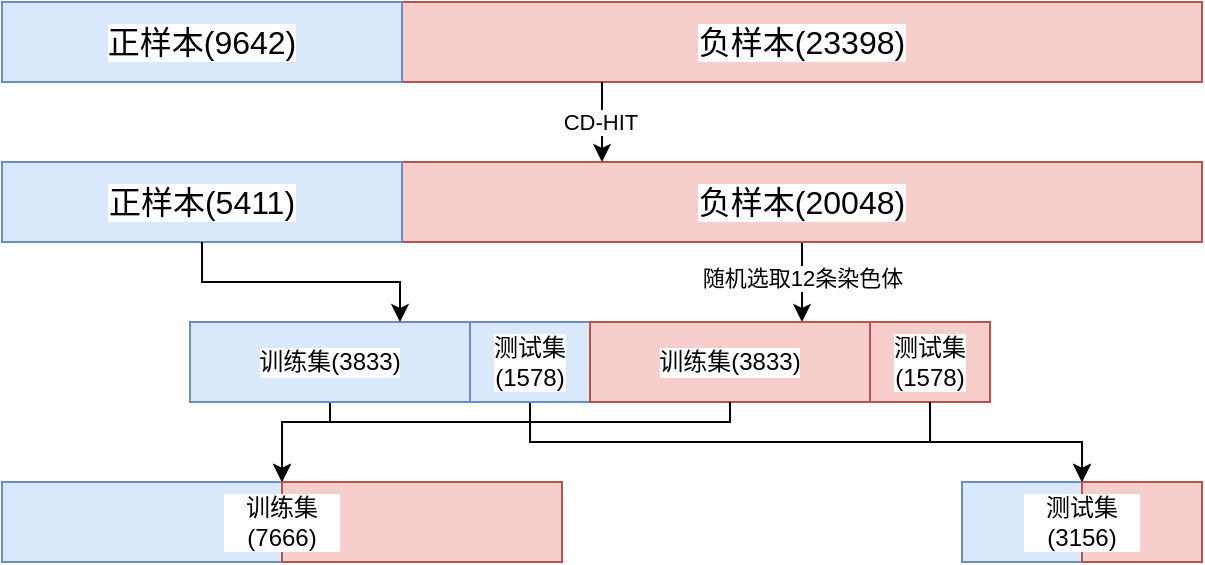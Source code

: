 <mxfile version="24.2.5" type="github">
  <diagram name="第 1 页" id="2eIaS--dD9Sg1QKY_Eh7">
    <mxGraphModel dx="1195" dy="622" grid="1" gridSize="10" guides="1" tooltips="1" connect="1" arrows="1" fold="1" page="1" pageScale="1" pageWidth="827" pageHeight="1169" math="0" shadow="0">
      <root>
        <mxCell id="0" />
        <mxCell id="1" parent="0" />
        <mxCell id="KfB-ui429Jj-DYy8oH_9-25" value="" style="group;labelBackgroundColor=default;" vertex="1" connectable="0" parent="1">
          <mxGeometry x="120" y="200" width="600" height="160" as="geometry" />
        </mxCell>
        <mxCell id="KfB-ui429Jj-DYy8oH_9-15" value="" style="group;labelBackgroundColor=default;" vertex="1" connectable="0" parent="KfB-ui429Jj-DYy8oH_9-25">
          <mxGeometry width="600" height="40" as="geometry" />
        </mxCell>
        <mxCell id="KfB-ui429Jj-DYy8oH_9-2" value="&lt;span style=&quot;font-size: 16px;&quot;&gt;负样本&lt;/span&gt;&lt;span style=&quot;&quot;&gt;(23398)&lt;/span&gt;" style="rounded=0;whiteSpace=wrap;html=1;fillColor=#f8cecc;container=0;strokeColor=#b85450;fontSize=16;labelBackgroundColor=default;" vertex="1" parent="KfB-ui429Jj-DYy8oH_9-15">
          <mxGeometry x="200" width="400" height="40" as="geometry" />
        </mxCell>
        <mxCell id="KfB-ui429Jj-DYy8oH_9-1" value="&lt;span style=&quot;font-size: 16px;&quot;&gt;正样本&lt;/span&gt;&lt;span style=&quot;&quot;&gt;(9642)&lt;/span&gt;" style="rounded=0;whiteSpace=wrap;html=1;fillColor=#dae8fc;container=0;strokeColor=#6c8ebf;fontSize=16;labelBackgroundColor=default;" vertex="1" parent="KfB-ui429Jj-DYy8oH_9-15">
          <mxGeometry width="200" height="40" as="geometry" />
        </mxCell>
        <mxCell id="KfB-ui429Jj-DYy8oH_9-16" value="" style="group;labelBackgroundColor=default;" vertex="1" connectable="0" parent="KfB-ui429Jj-DYy8oH_9-25">
          <mxGeometry y="80" width="600" height="80" as="geometry" />
        </mxCell>
        <mxCell id="KfB-ui429Jj-DYy8oH_9-10" value="" style="group;fillColor=#dae8fc;strokeColor=#6c8ebf;container=0;labelBackgroundColor=default;" vertex="1" connectable="0" parent="KfB-ui429Jj-DYy8oH_9-16">
          <mxGeometry x="40" width="560" height="40" as="geometry" />
        </mxCell>
        <mxCell id="KfB-ui429Jj-DYy8oH_9-27" style="edgeStyle=orthogonalEdgeStyle;rounded=0;orthogonalLoop=1;jettySize=auto;html=1;labelBackgroundColor=default;" edge="1" parent="KfB-ui429Jj-DYy8oH_9-16" source="KfB-ui429Jj-DYy8oH_9-11">
          <mxGeometry relative="1" as="geometry">
            <mxPoint x="400" y="80" as="targetPoint" />
          </mxGeometry>
        </mxCell>
        <mxCell id="KfB-ui429Jj-DYy8oH_9-28" value="随机选取12条染色体" style="edgeLabel;html=1;align=center;verticalAlign=middle;resizable=0;points=[];labelBackgroundColor=default;" vertex="1" connectable="0" parent="KfB-ui429Jj-DYy8oH_9-27">
          <mxGeometry x="-0.101" y="-1" relative="1" as="geometry">
            <mxPoint x="1" as="offset" />
          </mxGeometry>
        </mxCell>
        <mxCell id="KfB-ui429Jj-DYy8oH_9-11" value="&lt;span style=&quot;font-size: 16px;&quot;&gt;负样本&lt;/span&gt;&lt;span style=&quot;&quot;&gt;(20048)&lt;/span&gt;" style="rounded=0;whiteSpace=wrap;html=1;fillColor=#f8cecc;container=0;strokeColor=#b85450;fontSize=16;labelBackgroundColor=default;" vertex="1" parent="KfB-ui429Jj-DYy8oH_9-16">
          <mxGeometry x="200" width="400" height="40" as="geometry" />
        </mxCell>
        <mxCell id="KfB-ui429Jj-DYy8oH_9-12" value="&lt;span style=&quot;font-size: 16px;&quot;&gt;正样本&lt;/span&gt;&lt;span style=&quot;&quot;&gt;(5411)&lt;/span&gt;" style="rounded=0;whiteSpace=wrap;html=1;fillColor=#dae8fc;container=0;strokeColor=#6c8ebf;fontSize=16;labelBackgroundColor=default;" vertex="1" parent="KfB-ui429Jj-DYy8oH_9-16">
          <mxGeometry width="200" height="40" as="geometry" />
        </mxCell>
        <mxCell id="KfB-ui429Jj-DYy8oH_9-17" value="" style="endArrow=classic;html=1;rounded=0;exitX=0.25;exitY=1;exitDx=0;exitDy=0;entryX=0.25;entryY=0;entryDx=0;entryDy=0;fillColor=#dae8fc;strokeColor=#000000;labelBackgroundColor=default;" edge="1" parent="KfB-ui429Jj-DYy8oH_9-25" source="KfB-ui429Jj-DYy8oH_9-2" target="KfB-ui429Jj-DYy8oH_9-11">
          <mxGeometry width="50" height="50" relative="1" as="geometry">
            <mxPoint x="320" y="110" as="sourcePoint" />
            <mxPoint x="420" y="60" as="targetPoint" />
          </mxGeometry>
        </mxCell>
        <mxCell id="KfB-ui429Jj-DYy8oH_9-19" value="CD-HIT" style="edgeLabel;html=1;align=center;verticalAlign=middle;resizable=0;points=[];labelBackgroundColor=default;" vertex="1" connectable="0" parent="KfB-ui429Jj-DYy8oH_9-17">
          <mxGeometry x="-0.012" y="-1" relative="1" as="geometry">
            <mxPoint as="offset" />
          </mxGeometry>
        </mxCell>
        <mxCell id="KfB-ui429Jj-DYy8oH_9-41" style="edgeStyle=orthogonalEdgeStyle;rounded=0;orthogonalLoop=1;jettySize=auto;html=1;entryX=0;entryY=0;entryDx=0;entryDy=0;labelBackgroundColor=default;" edge="1" parent="1" source="KfB-ui429Jj-DYy8oH_9-20" target="KfB-ui429Jj-DYy8oH_9-36">
          <mxGeometry relative="1" as="geometry">
            <Array as="points">
              <mxPoint x="284" y="410" />
              <mxPoint x="260" y="410" />
            </Array>
          </mxGeometry>
        </mxCell>
        <mxCell id="KfB-ui429Jj-DYy8oH_9-20" value="训练集&lt;span style=&quot;&quot;&gt;(3833)&lt;/span&gt;" style="rounded=0;whiteSpace=wrap;html=1;fillColor=#dae8fc;strokeColor=#6c8ebf;labelBackgroundColor=default;" vertex="1" parent="1">
          <mxGeometry x="214" y="360" width="140" height="40" as="geometry" />
        </mxCell>
        <mxCell id="KfB-ui429Jj-DYy8oH_9-43" style="edgeStyle=orthogonalEdgeStyle;rounded=0;orthogonalLoop=1;jettySize=auto;html=1;labelBackgroundColor=default;" edge="1" parent="1" source="KfB-ui429Jj-DYy8oH_9-21" target="KfB-ui429Jj-DYy8oH_9-37">
          <mxGeometry relative="1" as="geometry">
            <Array as="points">
              <mxPoint x="384" y="420" />
              <mxPoint x="660" y="420" />
            </Array>
          </mxGeometry>
        </mxCell>
        <mxCell id="KfB-ui429Jj-DYy8oH_9-21" value="测试集&lt;div&gt;(1578)&lt;/div&gt;" style="rounded=0;whiteSpace=wrap;html=1;fillColor=#dae8fc;strokeColor=#6c8ebf;labelBackgroundColor=default;" vertex="1" parent="1">
          <mxGeometry x="354" y="360" width="60" height="40" as="geometry" />
        </mxCell>
        <mxCell id="KfB-ui429Jj-DYy8oH_9-33" value="" style="group;labelBackgroundColor=default;" vertex="1" connectable="0" parent="1">
          <mxGeometry x="414" y="360" width="200" height="40" as="geometry" />
        </mxCell>
        <mxCell id="KfB-ui429Jj-DYy8oH_9-23" value="测试集&lt;div&gt;(1578)&lt;/div&gt;" style="rounded=0;whiteSpace=wrap;html=1;fillColor=#f8cecc;strokeColor=#b85450;labelBackgroundColor=default;" vertex="1" parent="KfB-ui429Jj-DYy8oH_9-33">
          <mxGeometry x="140" width="60" height="40" as="geometry" />
        </mxCell>
        <mxCell id="KfB-ui429Jj-DYy8oH_9-22" value="训练集(3833)" style="rounded=0;whiteSpace=wrap;html=1;fillColor=#f8cecc;strokeColor=#b85450;labelBackgroundColor=default;" vertex="1" parent="KfB-ui429Jj-DYy8oH_9-33">
          <mxGeometry width="140" height="40" as="geometry" />
        </mxCell>
        <mxCell id="KfB-ui429Jj-DYy8oH_9-34" style="edgeStyle=orthogonalEdgeStyle;rounded=0;orthogonalLoop=1;jettySize=auto;html=1;entryX=0.75;entryY=0;entryDx=0;entryDy=0;labelBackgroundColor=default;" edge="1" parent="1" source="KfB-ui429Jj-DYy8oH_9-12" target="KfB-ui429Jj-DYy8oH_9-20">
          <mxGeometry relative="1" as="geometry" />
        </mxCell>
        <mxCell id="KfB-ui429Jj-DYy8oH_9-37" value="" style="rounded=0;whiteSpace=wrap;html=1;fillColor=#dae8fc;strokeColor=#6c8ebf;labelBackgroundColor=default;" vertex="1" parent="1">
          <mxGeometry x="600" y="440" width="60" height="40" as="geometry" />
        </mxCell>
        <mxCell id="KfB-ui429Jj-DYy8oH_9-38" value="" style="rounded=0;whiteSpace=wrap;html=1;fillColor=#f8cecc;strokeColor=#b85450;labelBackgroundColor=default;" vertex="1" parent="1">
          <mxGeometry x="660" y="440" width="60" height="40" as="geometry" />
        </mxCell>
        <mxCell id="KfB-ui429Jj-DYy8oH_9-42" style="edgeStyle=orthogonalEdgeStyle;rounded=0;orthogonalLoop=1;jettySize=auto;html=1;entryX=0;entryY=0;entryDx=0;entryDy=0;labelBackgroundColor=default;" edge="1" parent="1" source="KfB-ui429Jj-DYy8oH_9-22" target="KfB-ui429Jj-DYy8oH_9-36">
          <mxGeometry relative="1" as="geometry">
            <Array as="points">
              <mxPoint x="484" y="410" />
              <mxPoint x="260" y="410" />
            </Array>
          </mxGeometry>
        </mxCell>
        <mxCell id="KfB-ui429Jj-DYy8oH_9-44" style="edgeStyle=orthogonalEdgeStyle;rounded=0;orthogonalLoop=1;jettySize=auto;html=1;entryX=0;entryY=0;entryDx=0;entryDy=0;labelBackgroundColor=default;" edge="1" parent="1" source="KfB-ui429Jj-DYy8oH_9-23" target="KfB-ui429Jj-DYy8oH_9-38">
          <mxGeometry relative="1" as="geometry">
            <Array as="points">
              <mxPoint x="584" y="420" />
              <mxPoint x="660" y="420" />
            </Array>
          </mxGeometry>
        </mxCell>
        <mxCell id="KfB-ui429Jj-DYy8oH_9-45" value="" style="group;labelBackgroundColor=default;" vertex="1" connectable="0" parent="1">
          <mxGeometry x="120" y="440" width="280" height="40" as="geometry" />
        </mxCell>
        <mxCell id="KfB-ui429Jj-DYy8oH_9-35" value="" style="rounded=0;whiteSpace=wrap;html=1;fillColor=#dae8fc;strokeColor=#6c8ebf;labelBackgroundColor=default;" vertex="1" parent="KfB-ui429Jj-DYy8oH_9-45">
          <mxGeometry width="140" height="40" as="geometry" />
        </mxCell>
        <mxCell id="KfB-ui429Jj-DYy8oH_9-36" value="" style="rounded=0;whiteSpace=wrap;html=1;fillColor=#f8cecc;strokeColor=#b85450;labelBackgroundColor=default;" vertex="1" parent="KfB-ui429Jj-DYy8oH_9-45">
          <mxGeometry x="140" width="140" height="40" as="geometry" />
        </mxCell>
        <mxCell id="KfB-ui429Jj-DYy8oH_9-47" value="训练集(7666)" style="text;html=1;align=center;verticalAlign=middle;whiteSpace=wrap;rounded=0;labelBackgroundColor=default;" vertex="1" parent="KfB-ui429Jj-DYy8oH_9-45">
          <mxGeometry x="110" y="5" width="60" height="30" as="geometry" />
        </mxCell>
        <mxCell id="KfB-ui429Jj-DYy8oH_9-48" value="测试集(3156)" style="text;html=1;align=center;verticalAlign=middle;whiteSpace=wrap;rounded=0;labelBackgroundColor=default;" vertex="1" parent="1">
          <mxGeometry x="630" y="445" width="60" height="30" as="geometry" />
        </mxCell>
      </root>
    </mxGraphModel>
  </diagram>
</mxfile>
